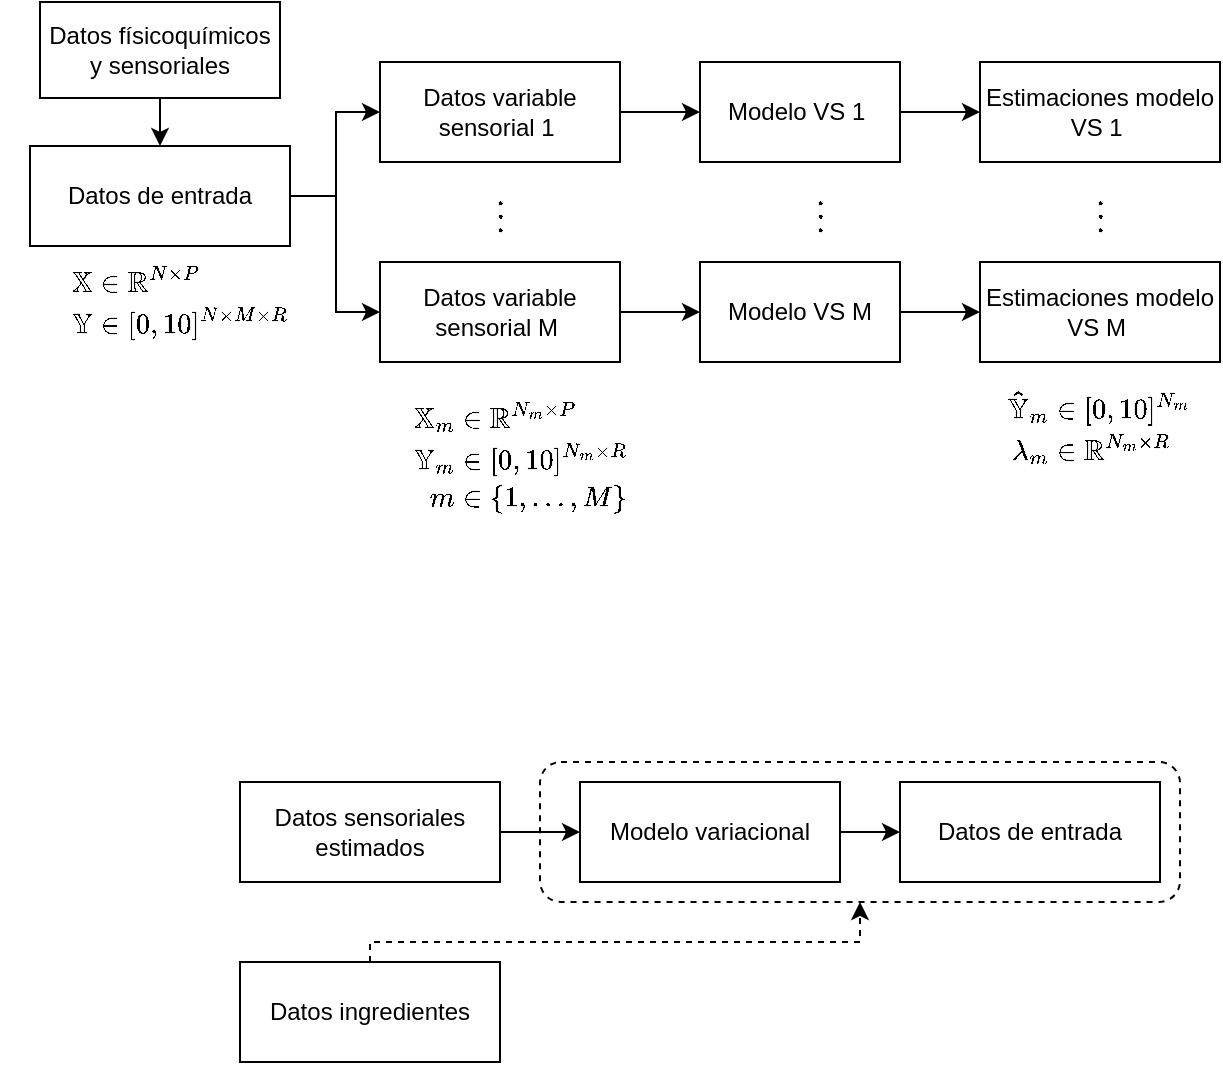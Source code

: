 <mxfile version="26.0.11">
  <diagram id="C5RBs43oDa-KdzZeNtuy" name="Page-1">
    <mxGraphModel dx="989" dy="532" grid="1" gridSize="10" guides="1" tooltips="1" connect="1" arrows="1" fold="1" page="1" pageScale="1" pageWidth="827" pageHeight="1169" math="1" shadow="0">
      <root>
        <mxCell id="WIyWlLk6GJQsqaUBKTNV-0" />
        <mxCell id="WIyWlLk6GJQsqaUBKTNV-1" parent="WIyWlLk6GJQsqaUBKTNV-0" />
        <mxCell id="EcF2EK_fxwHNhDPUkEfl-4" value="" style="rounded=1;whiteSpace=wrap;html=1;fillColor=none;dashed=1;" vertex="1" parent="WIyWlLk6GJQsqaUBKTNV-1">
          <mxGeometry x="430" y="380" width="320" height="70" as="geometry" />
        </mxCell>
        <mxCell id="bKT88K2eKm8Ra163NtKh-47" value="" style="group" parent="WIyWlLk6GJQsqaUBKTNV-1" vertex="1" connectable="0">
          <mxGeometry x="160" width="474" height="270" as="geometry" />
        </mxCell>
        <mxCell id="bKT88K2eKm8Ra163NtKh-16" value="" style="group" parent="bKT88K2eKm8Ra163NtKh-47" vertex="1" connectable="0">
          <mxGeometry y="72" width="160" height="100" as="geometry" />
        </mxCell>
        <mxCell id="WIyWlLk6GJQsqaUBKTNV-3" value="Datos de entrada" style="rounded=0;whiteSpace=wrap;html=1;fontSize=12;glass=0;strokeWidth=1;shadow=0;" parent="bKT88K2eKm8Ra163NtKh-16" vertex="1">
          <mxGeometry x="15" width="130" height="50" as="geometry" />
        </mxCell>
        <mxCell id="bKT88K2eKm8Ra163NtKh-10" value="&lt;div&gt;\[\begin{align} \mathbb{X} &amp;amp;\in \mathbb{R}^{N\times P} \\ \mathbb{Y} &amp;amp;\in [0, 10]^{N \times M \times R} \end{align}\]&lt;/div&gt;&lt;div&gt;&lt;br&gt;&lt;/div&gt;" style="text;html=1;align=center;verticalAlign=middle;whiteSpace=wrap;rounded=0;" parent="bKT88K2eKm8Ra163NtKh-16" vertex="1">
          <mxGeometry x="60" y="70" width="60" height="30" as="geometry" />
        </mxCell>
        <mxCell id="bKT88K2eKm8Ra163NtKh-23" value="" style="group" parent="bKT88K2eKm8Ra163NtKh-47" vertex="1" connectable="0">
          <mxGeometry x="190" y="30" width="124" height="240" as="geometry" />
        </mxCell>
        <mxCell id="bKT88K2eKm8Ra163NtKh-9" value="&lt;div&gt;&lt;br&gt;&lt;/div&gt;" style="text;html=1;align=center;verticalAlign=middle;whiteSpace=wrap;rounded=0;" parent="bKT88K2eKm8Ra163NtKh-23" vertex="1">
          <mxGeometry x="60" y="210" width="60" height="30" as="geometry" />
        </mxCell>
        <mxCell id="bKT88K2eKm8Ra163NtKh-14" value="&lt;div&gt;\[\begin{align} \mathbb{X}_m &amp;amp;\in \mathbb{R}^{N_m \times P} \\ \mathbb{Y}_m &amp;amp;\in [0, 10]^{N_m&amp;nbsp; \times R} \\ m &amp;amp; \in \{1, ...,M\} \end{align} \]&lt;/div&gt;&lt;div&gt;&lt;br&gt;&lt;/div&gt;" style="text;html=1;align=center;verticalAlign=middle;whiteSpace=wrap;rounded=0;" parent="bKT88K2eKm8Ra163NtKh-23" vertex="1">
          <mxGeometry x="40" y="190" width="60" height="30" as="geometry" />
        </mxCell>
        <mxCell id="bKT88K2eKm8Ra163NtKh-18" value="Datos variable sensorial 1&amp;nbsp;" style="rounded=0;whiteSpace=wrap;html=1;glass=0;" parent="bKT88K2eKm8Ra163NtKh-23" vertex="1">
          <mxGeometry width="120" height="50" as="geometry" />
        </mxCell>
        <mxCell id="bKT88K2eKm8Ra163NtKh-20" value="Datos variable sensorial M&amp;nbsp;" style="rounded=0;whiteSpace=wrap;html=1;glass=0;" parent="bKT88K2eKm8Ra163NtKh-23" vertex="1">
          <mxGeometry y="100" width="120" height="50" as="geometry" />
        </mxCell>
        <mxCell id="bKT88K2eKm8Ra163NtKh-22" value="$$ \vdots $$" style="text;html=1;align=center;verticalAlign=middle;whiteSpace=wrap;rounded=0;fontSize=14;" parent="bKT88K2eKm8Ra163NtKh-23" vertex="1">
          <mxGeometry x="30" y="60" width="60" height="30" as="geometry" />
        </mxCell>
        <mxCell id="bKT88K2eKm8Ra163NtKh-37" style="edgeStyle=orthogonalEdgeStyle;rounded=0;orthogonalLoop=1;jettySize=auto;html=1;entryX=0.5;entryY=0;entryDx=0;entryDy=0;" parent="bKT88K2eKm8Ra163NtKh-47" source="bKT88K2eKm8Ra163NtKh-24" target="WIyWlLk6GJQsqaUBKTNV-3" edge="1">
          <mxGeometry relative="1" as="geometry" />
        </mxCell>
        <mxCell id="bKT88K2eKm8Ra163NtKh-24" value="Datos físicoquímicos y sensoriales" style="rounded=0;whiteSpace=wrap;html=1;" parent="bKT88K2eKm8Ra163NtKh-47" vertex="1">
          <mxGeometry x="20" width="120" height="48" as="geometry" />
        </mxCell>
        <mxCell id="bKT88K2eKm8Ra163NtKh-25" value="" style="group" parent="bKT88K2eKm8Ra163NtKh-47" vertex="1" connectable="0">
          <mxGeometry x="350" y="30" width="124" height="240" as="geometry" />
        </mxCell>
        <mxCell id="bKT88K2eKm8Ra163NtKh-28" value="Modelo VS 1&amp;nbsp;" style="rounded=0;whiteSpace=wrap;html=1;glass=0;" parent="bKT88K2eKm8Ra163NtKh-25" vertex="1">
          <mxGeometry width="100" height="50" as="geometry" />
        </mxCell>
        <mxCell id="bKT88K2eKm8Ra163NtKh-29" value="Modelo VS M" style="rounded=0;whiteSpace=wrap;html=1;glass=0;" parent="bKT88K2eKm8Ra163NtKh-25" vertex="1">
          <mxGeometry y="100" width="100" height="50" as="geometry" />
        </mxCell>
        <mxCell id="bKT88K2eKm8Ra163NtKh-30" value="$$ \vdots $$" style="text;html=1;align=center;verticalAlign=middle;whiteSpace=wrap;rounded=0;fontSize=14;" parent="bKT88K2eKm8Ra163NtKh-25" vertex="1">
          <mxGeometry x="30" y="60" width="60" height="30" as="geometry" />
        </mxCell>
        <mxCell id="bKT88K2eKm8Ra163NtKh-38" style="edgeStyle=orthogonalEdgeStyle;rounded=0;orthogonalLoop=1;jettySize=auto;html=1;entryX=0;entryY=0.5;entryDx=0;entryDy=0;" parent="bKT88K2eKm8Ra163NtKh-47" source="WIyWlLk6GJQsqaUBKTNV-3" target="bKT88K2eKm8Ra163NtKh-18" edge="1">
          <mxGeometry relative="1" as="geometry">
            <Array as="points">
              <mxPoint x="168" y="97" />
              <mxPoint x="168" y="55" />
            </Array>
          </mxGeometry>
        </mxCell>
        <mxCell id="bKT88K2eKm8Ra163NtKh-39" style="edgeStyle=orthogonalEdgeStyle;rounded=0;orthogonalLoop=1;jettySize=auto;html=1;exitX=1;exitY=0.5;exitDx=0;exitDy=0;entryX=0;entryY=0.5;entryDx=0;entryDy=0;" parent="bKT88K2eKm8Ra163NtKh-47" source="WIyWlLk6GJQsqaUBKTNV-3" target="bKT88K2eKm8Ra163NtKh-20" edge="1">
          <mxGeometry relative="1" as="geometry">
            <Array as="points">
              <mxPoint x="168" y="97" />
              <mxPoint x="168" y="155" />
            </Array>
          </mxGeometry>
        </mxCell>
        <mxCell id="bKT88K2eKm8Ra163NtKh-43" style="edgeStyle=orthogonalEdgeStyle;rounded=0;orthogonalLoop=1;jettySize=auto;html=1;entryX=0;entryY=0.5;entryDx=0;entryDy=0;" parent="bKT88K2eKm8Ra163NtKh-47" source="bKT88K2eKm8Ra163NtKh-18" target="bKT88K2eKm8Ra163NtKh-28" edge="1">
          <mxGeometry relative="1" as="geometry" />
        </mxCell>
        <mxCell id="bKT88K2eKm8Ra163NtKh-46" style="edgeStyle=orthogonalEdgeStyle;rounded=0;orthogonalLoop=1;jettySize=auto;html=1;" parent="bKT88K2eKm8Ra163NtKh-47" source="bKT88K2eKm8Ra163NtKh-20" target="bKT88K2eKm8Ra163NtKh-29" edge="1">
          <mxGeometry relative="1" as="geometry" />
        </mxCell>
        <mxCell id="bKT88K2eKm8Ra163NtKh-33" value="Estimaciones modelo VS 1&amp;nbsp;" style="rounded=0;whiteSpace=wrap;html=1;glass=0;" parent="WIyWlLk6GJQsqaUBKTNV-1" vertex="1">
          <mxGeometry x="650" y="30" width="120" height="50" as="geometry" />
        </mxCell>
        <mxCell id="bKT88K2eKm8Ra163NtKh-34" value="Estimaciones modelo VS M&amp;nbsp;" style="rounded=0;whiteSpace=wrap;html=1;glass=0;" parent="WIyWlLk6GJQsqaUBKTNV-1" vertex="1">
          <mxGeometry x="650" y="130" width="120" height="50" as="geometry" />
        </mxCell>
        <mxCell id="bKT88K2eKm8Ra163NtKh-35" value="$$ \vdots $$" style="text;html=1;align=center;verticalAlign=middle;whiteSpace=wrap;rounded=0;fontSize=14;" parent="WIyWlLk6GJQsqaUBKTNV-1" vertex="1">
          <mxGeometry x="680" y="90" width="60" height="30" as="geometry" />
        </mxCell>
        <mxCell id="bKT88K2eKm8Ra163NtKh-44" style="edgeStyle=orthogonalEdgeStyle;rounded=0;orthogonalLoop=1;jettySize=auto;html=1;entryX=0;entryY=0.5;entryDx=0;entryDy=0;" parent="WIyWlLk6GJQsqaUBKTNV-1" source="bKT88K2eKm8Ra163NtKh-28" target="bKT88K2eKm8Ra163NtKh-33" edge="1">
          <mxGeometry relative="1" as="geometry" />
        </mxCell>
        <mxCell id="bKT88K2eKm8Ra163NtKh-45" style="edgeStyle=orthogonalEdgeStyle;rounded=0;orthogonalLoop=1;jettySize=auto;html=1;" parent="WIyWlLk6GJQsqaUBKTNV-1" source="bKT88K2eKm8Ra163NtKh-29" target="bKT88K2eKm8Ra163NtKh-34" edge="1">
          <mxGeometry relative="1" as="geometry" />
        </mxCell>
        <mxCell id="bKT88K2eKm8Ra163NtKh-49" value="&lt;span style=&quot;text-wrap-mode: nowrap;&quot;&gt;&amp;nbsp;\[ \begin{align} \mathbb{\hat{Y}}_m &amp;amp;\in [0, 10]^{N_m} \\ \lambda_m &amp;amp; \in \mathbb{R}^{N_m \times R} \end{align}\]&lt;/span&gt;" style="text;html=1;align=center;verticalAlign=middle;whiteSpace=wrap;rounded=0;" parent="WIyWlLk6GJQsqaUBKTNV-1" vertex="1">
          <mxGeometry x="680" y="190" width="60" height="30" as="geometry" />
        </mxCell>
        <mxCell id="EcF2EK_fxwHNhDPUkEfl-6" style="edgeStyle=orthogonalEdgeStyle;rounded=0;orthogonalLoop=1;jettySize=auto;html=1;entryX=0;entryY=0.5;entryDx=0;entryDy=0;" edge="1" parent="WIyWlLk6GJQsqaUBKTNV-1" source="EcF2EK_fxwHNhDPUkEfl-0" target="EcF2EK_fxwHNhDPUkEfl-1">
          <mxGeometry relative="1" as="geometry" />
        </mxCell>
        <mxCell id="EcF2EK_fxwHNhDPUkEfl-0" value="Datos sensoriales estimados" style="rounded=0;whiteSpace=wrap;html=1;fontSize=12;glass=0;strokeWidth=1;shadow=0;" vertex="1" parent="WIyWlLk6GJQsqaUBKTNV-1">
          <mxGeometry x="280" y="390" width="130" height="50" as="geometry" />
        </mxCell>
        <mxCell id="EcF2EK_fxwHNhDPUkEfl-7" style="edgeStyle=orthogonalEdgeStyle;rounded=0;orthogonalLoop=1;jettySize=auto;html=1;entryX=0;entryY=0.5;entryDx=0;entryDy=0;" edge="1" parent="WIyWlLk6GJQsqaUBKTNV-1" source="EcF2EK_fxwHNhDPUkEfl-1" target="EcF2EK_fxwHNhDPUkEfl-2">
          <mxGeometry relative="1" as="geometry" />
        </mxCell>
        <mxCell id="EcF2EK_fxwHNhDPUkEfl-1" value="Modelo variacional" style="rounded=0;whiteSpace=wrap;html=1;fontSize=12;glass=0;strokeWidth=1;shadow=0;" vertex="1" parent="WIyWlLk6GJQsqaUBKTNV-1">
          <mxGeometry x="450" y="390" width="130" height="50" as="geometry" />
        </mxCell>
        <mxCell id="EcF2EK_fxwHNhDPUkEfl-2" value="Datos de entrada" style="rounded=0;whiteSpace=wrap;html=1;fontSize=12;glass=0;strokeWidth=1;shadow=0;" vertex="1" parent="WIyWlLk6GJQsqaUBKTNV-1">
          <mxGeometry x="610" y="390" width="130" height="50" as="geometry" />
        </mxCell>
        <mxCell id="EcF2EK_fxwHNhDPUkEfl-5" style="edgeStyle=orthogonalEdgeStyle;rounded=0;orthogonalLoop=1;jettySize=auto;html=1;entryX=0.5;entryY=1;entryDx=0;entryDy=0;dashed=1;" edge="1" parent="WIyWlLk6GJQsqaUBKTNV-1" source="EcF2EK_fxwHNhDPUkEfl-3" target="EcF2EK_fxwHNhDPUkEfl-4">
          <mxGeometry relative="1" as="geometry">
            <Array as="points">
              <mxPoint x="345" y="470" />
              <mxPoint x="590" y="470" />
            </Array>
          </mxGeometry>
        </mxCell>
        <mxCell id="EcF2EK_fxwHNhDPUkEfl-3" value="Datos ingredientes" style="rounded=0;whiteSpace=wrap;html=1;fontSize=12;glass=0;strokeWidth=1;shadow=0;" vertex="1" parent="WIyWlLk6GJQsqaUBKTNV-1">
          <mxGeometry x="280" y="480" width="130" height="50" as="geometry" />
        </mxCell>
      </root>
    </mxGraphModel>
  </diagram>
</mxfile>

